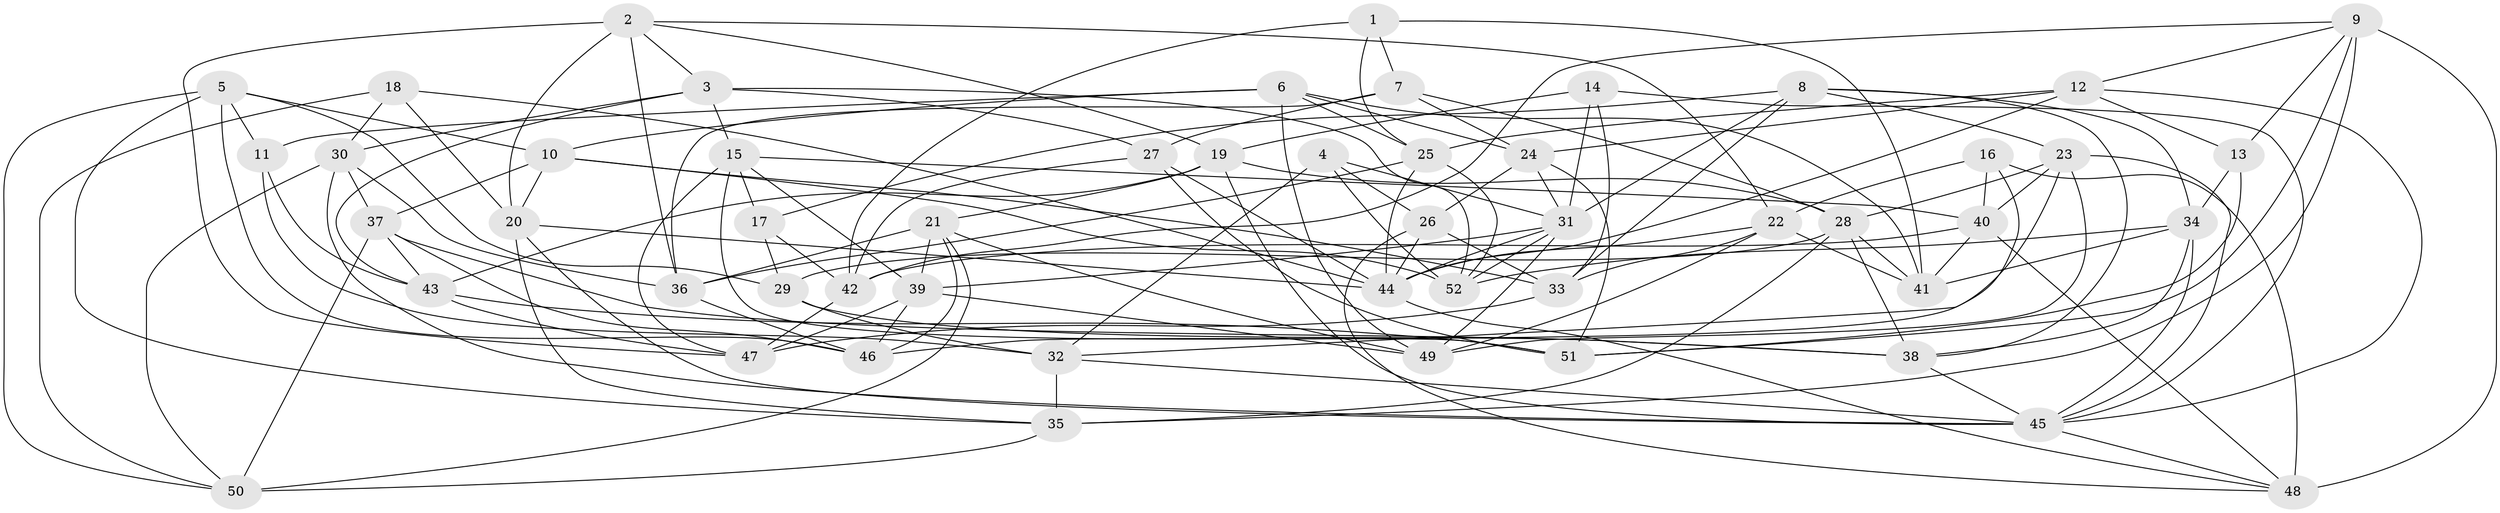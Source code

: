 // original degree distribution, {4: 1.0}
// Generated by graph-tools (version 1.1) at 2025/50/03/09/25 03:50:53]
// undirected, 52 vertices, 151 edges
graph export_dot {
graph [start="1"]
  node [color=gray90,style=filled];
  1;
  2;
  3;
  4;
  5;
  6;
  7;
  8;
  9;
  10;
  11;
  12;
  13;
  14;
  15;
  16;
  17;
  18;
  19;
  20;
  21;
  22;
  23;
  24;
  25;
  26;
  27;
  28;
  29;
  30;
  31;
  32;
  33;
  34;
  35;
  36;
  37;
  38;
  39;
  40;
  41;
  42;
  43;
  44;
  45;
  46;
  47;
  48;
  49;
  50;
  51;
  52;
  1 -- 7 [weight=1.0];
  1 -- 25 [weight=1.0];
  1 -- 41 [weight=1.0];
  1 -- 42 [weight=1.0];
  2 -- 3 [weight=1.0];
  2 -- 19 [weight=1.0];
  2 -- 20 [weight=1.0];
  2 -- 22 [weight=1.0];
  2 -- 36 [weight=1.0];
  2 -- 47 [weight=1.0];
  3 -- 15 [weight=1.0];
  3 -- 27 [weight=1.0];
  3 -- 30 [weight=1.0];
  3 -- 43 [weight=1.0];
  3 -- 52 [weight=1.0];
  4 -- 26 [weight=1.0];
  4 -- 31 [weight=1.0];
  4 -- 32 [weight=1.0];
  4 -- 52 [weight=1.0];
  5 -- 10 [weight=1.0];
  5 -- 11 [weight=1.0];
  5 -- 29 [weight=1.0];
  5 -- 35 [weight=1.0];
  5 -- 46 [weight=1.0];
  5 -- 50 [weight=1.0];
  6 -- 10 [weight=1.0];
  6 -- 11 [weight=1.0];
  6 -- 24 [weight=1.0];
  6 -- 25 [weight=1.0];
  6 -- 41 [weight=1.0];
  6 -- 49 [weight=1.0];
  7 -- 24 [weight=1.0];
  7 -- 27 [weight=2.0];
  7 -- 28 [weight=1.0];
  7 -- 36 [weight=1.0];
  8 -- 17 [weight=1.0];
  8 -- 23 [weight=1.0];
  8 -- 31 [weight=1.0];
  8 -- 33 [weight=1.0];
  8 -- 34 [weight=1.0];
  8 -- 38 [weight=1.0];
  9 -- 12 [weight=1.0];
  9 -- 13 [weight=1.0];
  9 -- 35 [weight=1.0];
  9 -- 42 [weight=1.0];
  9 -- 48 [weight=1.0];
  9 -- 51 [weight=1.0];
  10 -- 20 [weight=1.0];
  10 -- 33 [weight=1.0];
  10 -- 37 [weight=1.0];
  10 -- 52 [weight=1.0];
  11 -- 32 [weight=1.0];
  11 -- 43 [weight=1.0];
  12 -- 13 [weight=1.0];
  12 -- 24 [weight=1.0];
  12 -- 25 [weight=1.0];
  12 -- 44 [weight=1.0];
  12 -- 45 [weight=1.0];
  13 -- 34 [weight=1.0];
  13 -- 51 [weight=1.0];
  14 -- 19 [weight=1.0];
  14 -- 31 [weight=1.0];
  14 -- 33 [weight=1.0];
  14 -- 45 [weight=1.0];
  15 -- 17 [weight=1.0];
  15 -- 39 [weight=1.0];
  15 -- 40 [weight=1.0];
  15 -- 47 [weight=1.0];
  15 -- 51 [weight=1.0];
  16 -- 22 [weight=1.0];
  16 -- 32 [weight=1.0];
  16 -- 40 [weight=1.0];
  16 -- 48 [weight=1.0];
  17 -- 29 [weight=1.0];
  17 -- 42 [weight=1.0];
  18 -- 20 [weight=1.0];
  18 -- 30 [weight=1.0];
  18 -- 44 [weight=1.0];
  18 -- 50 [weight=1.0];
  19 -- 21 [weight=1.0];
  19 -- 28 [weight=1.0];
  19 -- 43 [weight=1.0];
  19 -- 45 [weight=1.0];
  20 -- 35 [weight=1.0];
  20 -- 44 [weight=1.0];
  20 -- 45 [weight=1.0];
  21 -- 36 [weight=1.0];
  21 -- 39 [weight=1.0];
  21 -- 46 [weight=1.0];
  21 -- 49 [weight=1.0];
  21 -- 50 [weight=1.0];
  22 -- 33 [weight=1.0];
  22 -- 41 [weight=1.0];
  22 -- 44 [weight=1.0];
  22 -- 49 [weight=1.0];
  23 -- 28 [weight=1.0];
  23 -- 40 [weight=1.0];
  23 -- 45 [weight=1.0];
  23 -- 46 [weight=1.0];
  23 -- 49 [weight=1.0];
  24 -- 26 [weight=1.0];
  24 -- 31 [weight=1.0];
  24 -- 51 [weight=1.0];
  25 -- 36 [weight=1.0];
  25 -- 44 [weight=1.0];
  25 -- 52 [weight=1.0];
  26 -- 33 [weight=1.0];
  26 -- 44 [weight=2.0];
  26 -- 48 [weight=1.0];
  27 -- 42 [weight=1.0];
  27 -- 44 [weight=1.0];
  27 -- 51 [weight=1.0];
  28 -- 29 [weight=2.0];
  28 -- 35 [weight=1.0];
  28 -- 38 [weight=1.0];
  28 -- 41 [weight=1.0];
  29 -- 32 [weight=1.0];
  29 -- 38 [weight=1.0];
  30 -- 36 [weight=1.0];
  30 -- 37 [weight=1.0];
  30 -- 45 [weight=1.0];
  30 -- 50 [weight=1.0];
  31 -- 39 [weight=1.0];
  31 -- 44 [weight=1.0];
  31 -- 49 [weight=1.0];
  31 -- 52 [weight=1.0];
  32 -- 35 [weight=1.0];
  32 -- 45 [weight=1.0];
  33 -- 47 [weight=1.0];
  34 -- 38 [weight=1.0];
  34 -- 41 [weight=1.0];
  34 -- 45 [weight=1.0];
  34 -- 52 [weight=1.0];
  35 -- 50 [weight=1.0];
  36 -- 46 [weight=1.0];
  37 -- 38 [weight=1.0];
  37 -- 43 [weight=1.0];
  37 -- 46 [weight=1.0];
  37 -- 50 [weight=1.0];
  38 -- 45 [weight=1.0];
  39 -- 46 [weight=1.0];
  39 -- 47 [weight=1.0];
  39 -- 49 [weight=1.0];
  40 -- 41 [weight=1.0];
  40 -- 42 [weight=1.0];
  40 -- 48 [weight=1.0];
  42 -- 47 [weight=1.0];
  43 -- 47 [weight=1.0];
  43 -- 51 [weight=1.0];
  44 -- 48 [weight=1.0];
  45 -- 48 [weight=1.0];
}
